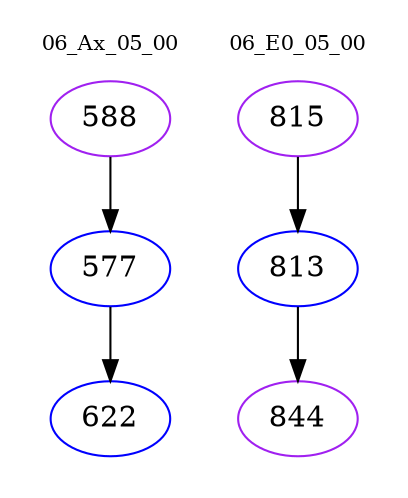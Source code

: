 digraph{
subgraph cluster_0 {
color = white
label = "06_Ax_05_00";
fontsize=10;
T0_588 [label="588", color="purple"]
T0_588 -> T0_577 [color="black"]
T0_577 [label="577", color="blue"]
T0_577 -> T0_622 [color="black"]
T0_622 [label="622", color="blue"]
}
subgraph cluster_1 {
color = white
label = "06_E0_05_00";
fontsize=10;
T1_815 [label="815", color="purple"]
T1_815 -> T1_813 [color="black"]
T1_813 [label="813", color="blue"]
T1_813 -> T1_844 [color="black"]
T1_844 [label="844", color="purple"]
}
}
